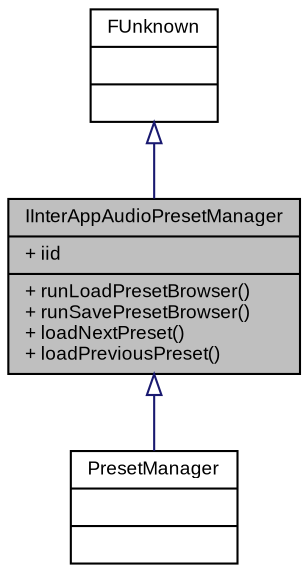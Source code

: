 digraph G
{
  bgcolor="transparent";
  edge [fontname="Arial",fontsize="9",labelfontname="Arial",labelfontsize="9"];
  node [fontname="Arial",fontsize="9",shape=record];
  Node1 [label="{IInterAppAudioPresetManager\n|+ iid\l|+ runLoadPresetBrowser()\l+ runSavePresetBrowser()\l+ loadNextPreset()\l+ loadPreviousPreset()\l}",height=0.2,width=0.4,color="black", fillcolor="grey75", style="filled" fontcolor="black"];
  Node2 -> Node1 [dir=back,color="midnightblue",fontsize="9",style="solid",arrowtail="empty",fontname="Arial"];
  Node2 [label="{FUnknown\n||}",height=0.2,width=0.4,color="black",URL="base.tag$classSteinberg_1_1FUnknown.html"];
  Node1 -> Node3 [dir=back,color="midnightblue",fontsize="9",style="solid",arrowtail="empty",fontname="Arial"];
  Node3 [label="{PresetManager\n||}",height=0.2,width=0.4,color="black",URL="vstsdk.tag$classSteinberg_1_1Vst_1_1InterAppAudio_1_1PresetManager.html"];
}
